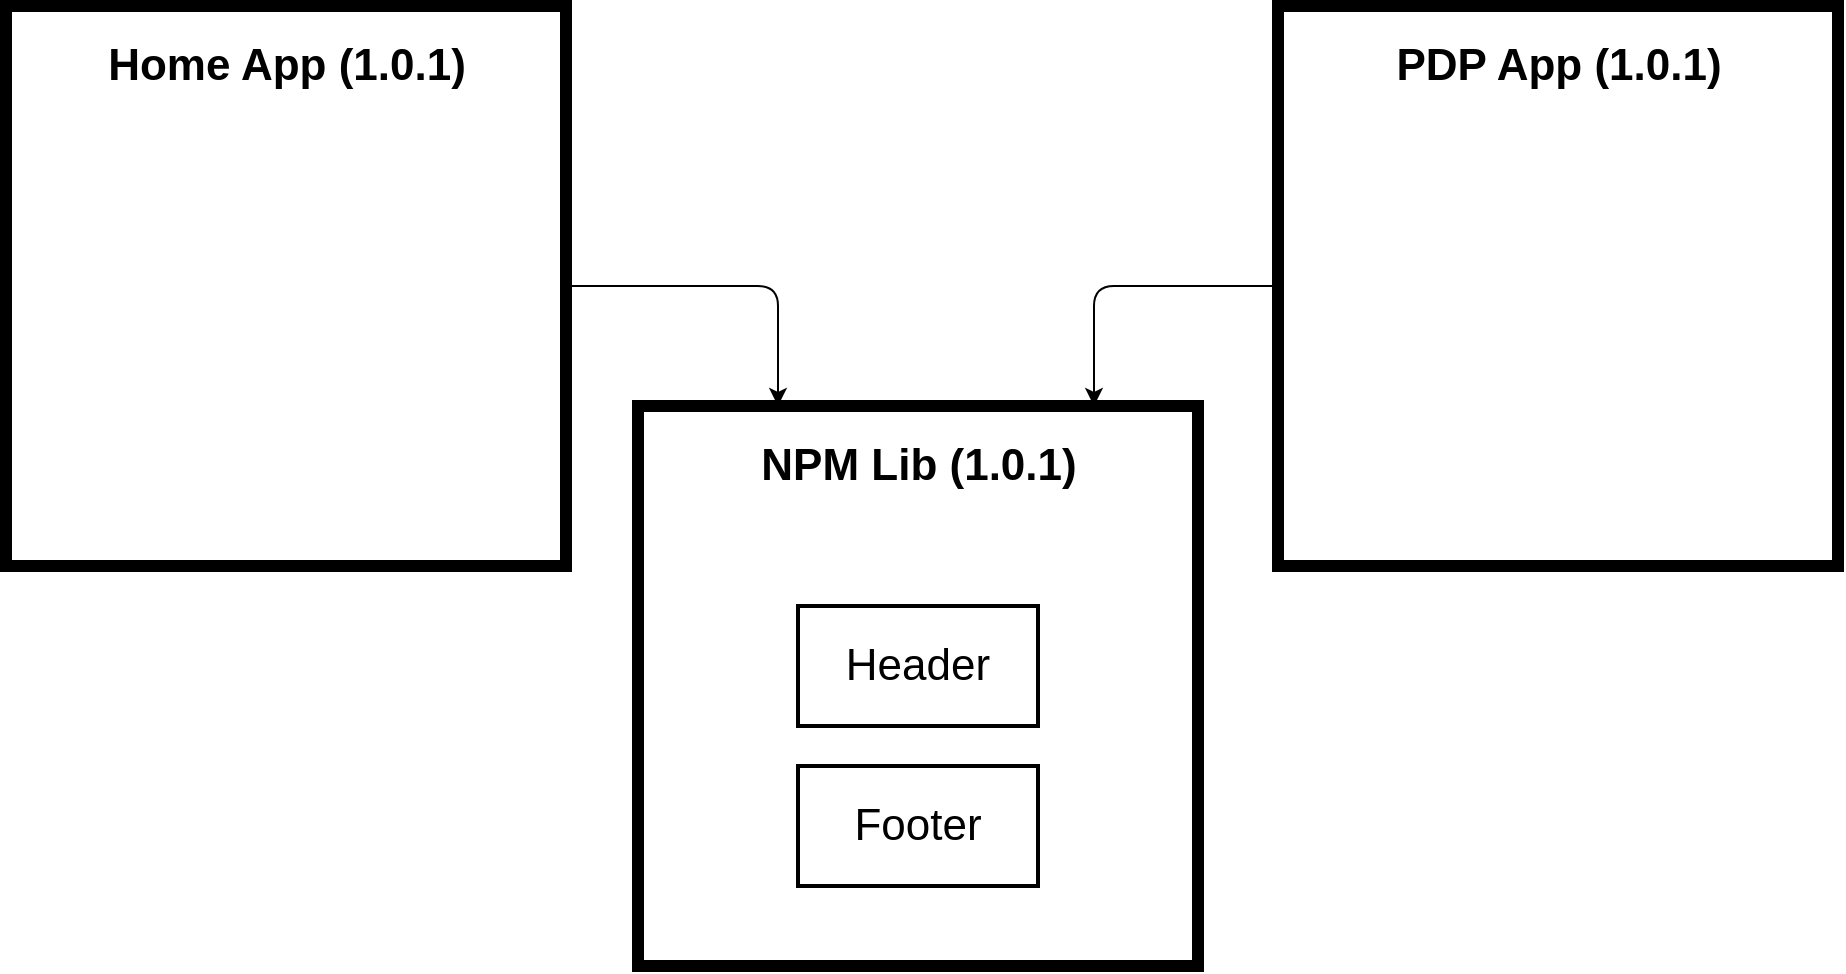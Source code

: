 <mxfile>
    <diagram id="-pK8hm1uPd8-kFKJajVu" name="NPM">
        <mxGraphModel dx="1587" dy="626" grid="1" gridSize="10" guides="1" tooltips="1" connect="1" arrows="1" fold="1" page="1" pageScale="1" pageWidth="1169" pageHeight="827" math="0" shadow="0">
            <root>
                <mxCell id="gHLA4-HhpNRfTvTvJzPq-0"/>
                <mxCell id="gHLA4-HhpNRfTvTvJzPq-1" parent="gHLA4-HhpNRfTvTvJzPq-0"/>
                <mxCell id="gHLA4-HhpNRfTvTvJzPq-12" style="edgeStyle=none;html=1;exitX=1;exitY=0.5;exitDx=0;exitDy=0;fontSize=22;entryX=0.25;entryY=0;entryDx=0;entryDy=0;" edge="1" parent="gHLA4-HhpNRfTvTvJzPq-1" source="gHLA4-HhpNRfTvTvJzPq-2" target="gHLA4-HhpNRfTvTvJzPq-8">
                    <mxGeometry relative="1" as="geometry">
                        <mxPoint x="513" y="170" as="targetPoint"/>
                        <Array as="points">
                            <mxPoint x="513" y="170"/>
                        </Array>
                    </mxGeometry>
                </mxCell>
                <mxCell id="gHLA4-HhpNRfTvTvJzPq-2" value="" style="whiteSpace=wrap;html=1;aspect=fixed;strokeWidth=6;" vertex="1" parent="gHLA4-HhpNRfTvTvJzPq-1">
                    <mxGeometry x="127" y="30" width="280" height="280" as="geometry"/>
                </mxCell>
                <mxCell id="gHLA4-HhpNRfTvTvJzPq-3" value="Home App (1.0.1)" style="text;html=1;align=center;verticalAlign=middle;resizable=0;points=[];autosize=1;strokeColor=none;fillColor=none;fontSize=22;fontStyle=1" vertex="1" parent="gHLA4-HhpNRfTvTvJzPq-1">
                    <mxGeometry x="172" y="45" width="190" height="30" as="geometry"/>
                </mxCell>
                <mxCell id="gHLA4-HhpNRfTvTvJzPq-6" value="" style="whiteSpace=wrap;html=1;aspect=fixed;strokeWidth=6;" vertex="1" parent="gHLA4-HhpNRfTvTvJzPq-1">
                    <mxGeometry x="763" y="30" width="280" height="280" as="geometry"/>
                </mxCell>
                <mxCell id="gHLA4-HhpNRfTvTvJzPq-7" value="PDP App (1.0.1)" style="text;html=1;align=center;verticalAlign=middle;resizable=0;points=[];autosize=1;strokeColor=none;fillColor=none;fontSize=22;fontStyle=1" vertex="1" parent="gHLA4-HhpNRfTvTvJzPq-1">
                    <mxGeometry x="813" y="45" width="180" height="30" as="geometry"/>
                </mxCell>
                <mxCell id="gHLA4-HhpNRfTvTvJzPq-8" value="" style="whiteSpace=wrap;html=1;aspect=fixed;strokeWidth=6;" vertex="1" parent="gHLA4-HhpNRfTvTvJzPq-1">
                    <mxGeometry x="443" y="230" width="280" height="280" as="geometry"/>
                </mxCell>
                <mxCell id="gHLA4-HhpNRfTvTvJzPq-9" value="NPM Lib (1.0.1)" style="text;html=1;align=center;verticalAlign=middle;resizable=0;points=[];autosize=1;strokeColor=none;fillColor=none;fontSize=22;fontStyle=1" vertex="1" parent="gHLA4-HhpNRfTvTvJzPq-1">
                    <mxGeometry x="498" y="245" width="170" height="30" as="geometry"/>
                </mxCell>
                <mxCell id="gHLA4-HhpNRfTvTvJzPq-4" value="Header" style="whiteSpace=wrap;html=1;fontSize=22;strokeWidth=2;" vertex="1" parent="gHLA4-HhpNRfTvTvJzPq-1">
                    <mxGeometry x="523" y="330" width="120" height="60" as="geometry"/>
                </mxCell>
                <mxCell id="gHLA4-HhpNRfTvTvJzPq-5" value="Footer" style="whiteSpace=wrap;html=1;fontSize=22;strokeWidth=2;" vertex="1" parent="gHLA4-HhpNRfTvTvJzPq-1">
                    <mxGeometry x="523" y="410" width="120" height="60" as="geometry"/>
                </mxCell>
                <mxCell id="gHLA4-HhpNRfTvTvJzPq-13" style="edgeStyle=none;html=1;exitX=0;exitY=0.5;exitDx=0;exitDy=0;fontSize=22;entryX=0.25;entryY=0;entryDx=0;entryDy=0;" edge="1" parent="gHLA4-HhpNRfTvTvJzPq-1" source="gHLA4-HhpNRfTvTvJzPq-6">
                    <mxGeometry relative="1" as="geometry">
                        <mxPoint x="671" y="230" as="targetPoint"/>
                        <mxPoint x="565" y="170" as="sourcePoint"/>
                        <Array as="points">
                            <mxPoint x="671" y="170"/>
                        </Array>
                    </mxGeometry>
                </mxCell>
            </root>
        </mxGraphModel>
    </diagram>
    <diagram id="HdUisQbJFjRgS4yvIemk" name="Asset Store">
        <mxGraphModel dx="1587" dy="626" grid="1" gridSize="10" guides="1" tooltips="1" connect="1" arrows="1" fold="1" page="1" pageScale="1" pageWidth="1169" pageHeight="827" math="0" shadow="0">
            <root>
                <mxCell id="Immcln2AJKf8-7bzU-rG-0"/>
                <mxCell id="Immcln2AJKf8-7bzU-rG-1" parent="Immcln2AJKf8-7bzU-rG-0"/>
                <mxCell id="poo09xbl9SAfCSs_-OvV-4" style="edgeStyle=none;html=1;exitX=0;exitY=0.5;exitDx=0;exitDy=0;entryX=1;entryY=0.5;entryDx=0;entryDy=0;fontSize=16;" edge="1" parent="Immcln2AJKf8-7bzU-rG-1" source="poo09xbl9SAfCSs_-OvV-0" target="9Mf1eGuBEf43UKB8TrAF-6">
                    <mxGeometry relative="1" as="geometry"/>
                </mxCell>
                <mxCell id="poo09xbl9SAfCSs_-OvV-0" value="" style="whiteSpace=wrap;html=1;aspect=fixed;strokeWidth=6;" vertex="1" parent="Immcln2AJKf8-7bzU-rG-1">
                    <mxGeometry x="915" y="451" width="230" height="230" as="geometry"/>
                </mxCell>
                <mxCell id="poo09xbl9SAfCSs_-OvV-3" style="edgeStyle=none;html=1;exitX=1;exitY=0.5;exitDx=0;exitDy=0;entryX=0;entryY=0.5;entryDx=0;entryDy=0;fontSize=16;" edge="1" parent="Immcln2AJKf8-7bzU-rG-1" source="qKufiwCzkOvJE7Gv4qZz-0" target="9Mf1eGuBEf43UKB8TrAF-6">
                    <mxGeometry relative="1" as="geometry"/>
                </mxCell>
                <mxCell id="qKufiwCzkOvJE7Gv4qZz-0" value="" style="whiteSpace=wrap;html=1;aspect=fixed;strokeWidth=6;" vertex="1" parent="Immcln2AJKf8-7bzU-rG-1">
                    <mxGeometry x="25" y="451" width="230" height="230" as="geometry"/>
                </mxCell>
                <mxCell id="qKufiwCzkOvJE7Gv4qZz-1" value="Home App (1.0.0)" style="text;html=1;align=center;verticalAlign=middle;resizable=0;points=[];autosize=1;strokeColor=none;fillColor=none;fontSize=22;fontStyle=1" vertex="1" parent="Immcln2AJKf8-7bzU-rG-1">
                    <mxGeometry x="45" y="466" width="190" height="30" as="geometry"/>
                </mxCell>
                <mxCell id="qKufiwCzkOvJE7Gv4qZz-5" value="PDP App (1.0.0)" style="text;html=1;align=center;verticalAlign=middle;resizable=0;points=[];autosize=1;strokeColor=none;fillColor=none;fontSize=22;fontStyle=1" vertex="1" parent="Immcln2AJKf8-7bzU-rG-1">
                    <mxGeometry x="940" y="466" width="180" height="30" as="geometry"/>
                </mxCell>
                <mxCell id="poo09xbl9SAfCSs_-OvV-1" style="edgeStyle=none;html=1;exitX=0.5;exitY=1;exitDx=0;exitDy=0;entryX=0.5;entryY=0;entryDx=0;entryDy=0;fontSize=16;" edge="1" parent="Immcln2AJKf8-7bzU-rG-1" source="9Mf1eGuBEf43UKB8TrAF-0" target="9Mf1eGuBEf43UKB8TrAF-4">
                    <mxGeometry relative="1" as="geometry"/>
                </mxCell>
                <mxCell id="9Mf1eGuBEf43UKB8TrAF-0" value="" style="whiteSpace=wrap;html=1;aspect=fixed;strokeWidth=6;" vertex="1" parent="Immcln2AJKf8-7bzU-rG-1">
                    <mxGeometry x="450" y="50" width="280" height="280" as="geometry"/>
                </mxCell>
                <mxCell id="9Mf1eGuBEf43UKB8TrAF-1" value="Header/Footer Project" style="text;html=1;align=center;verticalAlign=middle;resizable=0;points=[];autosize=1;strokeColor=none;fillColor=none;fontSize=22;fontStyle=1" vertex="1" parent="Immcln2AJKf8-7bzU-rG-1">
                    <mxGeometry x="465" y="65" width="250" height="30" as="geometry"/>
                </mxCell>
                <mxCell id="9Mf1eGuBEf43UKB8TrAF-2" value="Header" style="whiteSpace=wrap;html=1;fontSize=22;strokeWidth=2;" vertex="1" parent="Immcln2AJKf8-7bzU-rG-1">
                    <mxGeometry x="530" y="130" width="120" height="60" as="geometry"/>
                </mxCell>
                <mxCell id="9Mf1eGuBEf43UKB8TrAF-3" value="Footer" style="whiteSpace=wrap;html=1;fontSize=22;strokeWidth=2;" vertex="1" parent="Immcln2AJKf8-7bzU-rG-1">
                    <mxGeometry x="530" y="210" width="120" height="60" as="geometry"/>
                </mxCell>
                <mxCell id="9Mf1eGuBEf43UKB8TrAF-6" value="Shim Library" style="whiteSpace=wrap;html=1;fontSize=16;strokeWidth=2;" vertex="1" parent="Immcln2AJKf8-7bzU-rG-1">
                    <mxGeometry x="530" y="536" width="120" height="60" as="geometry"/>
                </mxCell>
                <mxCell id="poo09xbl9SAfCSs_-OvV-2" style="edgeStyle=none;html=1;exitX=0.5;exitY=1;exitDx=0;exitDy=0;entryX=0.5;entryY=0;entryDx=0;entryDy=0;fontSize=16;" edge="1" parent="Immcln2AJKf8-7bzU-rG-1" source="9Mf1eGuBEf43UKB8TrAF-4" target="9Mf1eGuBEf43UKB8TrAF-6">
                    <mxGeometry relative="1" as="geometry"/>
                </mxCell>
                <mxCell id="9Mf1eGuBEf43UKB8TrAF-4" value="S3 Artifacts" style="whiteSpace=wrap;html=1;fontSize=16;strokeWidth=2;" vertex="1" parent="Immcln2AJKf8-7bzU-rG-1">
                    <mxGeometry x="530" y="384" width="120" height="60" as="geometry"/>
                </mxCell>
            </root>
        </mxGraphModel>
    </diagram>
    <diagram id="eSb39UwufhBD5Z3PH_GG" name="Module Federation">
        <mxGraphModel dx="1189" dy="626" grid="1" gridSize="10" guides="1" tooltips="1" connect="1" arrows="1" fold="1" page="1" pageScale="1" pageWidth="1169" pageHeight="827" math="0" shadow="0">
            <root>
                <mxCell id="F3vcP2-HKknVUa9r0K8h-0"/>
                <mxCell id="F3vcP2-HKknVUa9r0K8h-1" parent="F3vcP2-HKknVUa9r0K8h-0"/>
                <mxCell id="eSdMczRFLyL8TutgLGiK-0" value="" style="whiteSpace=wrap;html=1;aspect=fixed;strokeWidth=6;" vertex="1" parent="F3vcP2-HKknVUa9r0K8h-1">
                    <mxGeometry x="285" y="299" width="230" height="230" as="geometry"/>
                </mxCell>
                <mxCell id="eSdMczRFLyL8TutgLGiK-1" value="Home App (1.0.1)" style="text;html=1;align=center;verticalAlign=middle;resizable=0;points=[];autosize=1;strokeColor=none;fillColor=none;fontSize=22;fontStyle=1" vertex="1" parent="F3vcP2-HKknVUa9r0K8h-1">
                    <mxGeometry x="305" y="314" width="190" height="30" as="geometry"/>
                </mxCell>
                <mxCell id="DjnA-xTSEq67Bo8-o4Rq-2" style="edgeStyle=none;html=1;exitX=0.001;exitY=0.401;exitDx=0;exitDy=0;entryX=1;entryY=0.5;entryDx=0;entryDy=0;fontSize=16;exitPerimeter=0;" edge="1" parent="F3vcP2-HKknVUa9r0K8h-1" source="fYiiew6AOrKpAdJV91UR-0" target="DjnA-xTSEq67Bo8-o4Rq-0">
                    <mxGeometry relative="1" as="geometry">
                        <Array as="points"/>
                    </mxGeometry>
                </mxCell>
                <mxCell id="DjnA-xTSEq67Bo8-o4Rq-3" style="edgeStyle=none;html=1;exitX=0;exitY=0.75;exitDx=0;exitDy=0;entryX=1;entryY=0.5;entryDx=0;entryDy=0;fontSize=16;" edge="1" parent="F3vcP2-HKknVUa9r0K8h-1" source="fYiiew6AOrKpAdJV91UR-0" target="DjnA-xTSEq67Bo8-o4Rq-1">
                    <mxGeometry relative="1" as="geometry">
                        <Array as="points"/>
                    </mxGeometry>
                </mxCell>
                <mxCell id="fYiiew6AOrKpAdJV91UR-0" value="" style="whiteSpace=wrap;html=1;aspect=fixed;strokeWidth=6;" vertex="1" parent="F3vcP2-HKknVUa9r0K8h-1">
                    <mxGeometry x="655" y="299" width="230" height="230" as="geometry"/>
                </mxCell>
                <mxCell id="fYiiew6AOrKpAdJV91UR-1" value="PDP App (1.0.0)" style="text;html=1;align=center;verticalAlign=middle;resizable=0;points=[];autosize=1;strokeColor=none;fillColor=none;fontSize=22;fontStyle=1" vertex="1" parent="F3vcP2-HKknVUa9r0K8h-1">
                    <mxGeometry x="680" y="314" width="180" height="30" as="geometry"/>
                </mxCell>
                <mxCell id="DjnA-xTSEq67Bo8-o4Rq-0" value="Header" style="whiteSpace=wrap;html=1;fontSize=22;strokeWidth=2;" vertex="1" parent="F3vcP2-HKknVUa9r0K8h-1">
                    <mxGeometry x="340" y="361" width="120" height="60" as="geometry"/>
                </mxCell>
                <mxCell id="DjnA-xTSEq67Bo8-o4Rq-1" value="Footer" style="whiteSpace=wrap;html=1;fontSize=22;strokeWidth=2;" vertex="1" parent="F3vcP2-HKknVUa9r0K8h-1">
                    <mxGeometry x="340" y="442" width="120" height="60" as="geometry"/>
                </mxCell>
            </root>
        </mxGraphModel>
    </diagram>
    <diagram id="Ltqvrj49nBmJRTx6WU8K" name="Template">
        <mxGraphModel dx="1189" dy="626" grid="1" gridSize="10" guides="1" tooltips="1" connect="1" arrows="1" fold="1" page="1" pageScale="1" pageWidth="1169" pageHeight="827" math="0" shadow="0">
            <root>
                <mxCell id="0"/>
                <mxCell id="1" parent="0"/>
                <mxCell id="33" value="" style="whiteSpace=wrap;html=1;aspect=fixed;strokeWidth=6;" vertex="1" parent="1">
                    <mxGeometry x="280" y="20" width="280" height="280" as="geometry"/>
                </mxCell>
                <mxCell id="34" value="Home App (1.0.0)" style="text;html=1;align=center;verticalAlign=middle;resizable=0;points=[];autosize=1;strokeColor=none;fillColor=none;fontSize=22;fontStyle=1" vertex="1" parent="1">
                    <mxGeometry x="325" y="35" width="190" height="30" as="geometry"/>
                </mxCell>
                <mxCell id="35" value="Header" style="whiteSpace=wrap;html=1;fontSize=22;strokeWidth=2;" vertex="1" parent="1">
                    <mxGeometry x="360" y="100" width="120" height="60" as="geometry"/>
                </mxCell>
                <mxCell id="36" value="Footer" style="whiteSpace=wrap;html=1;fontSize=22;strokeWidth=2;" vertex="1" parent="1">
                    <mxGeometry x="360" y="180" width="120" height="60" as="geometry"/>
                </mxCell>
                <mxCell id="37" value="" style="whiteSpace=wrap;html=1;aspect=fixed;strokeWidth=6;" vertex="1" parent="1">
                    <mxGeometry x="610" y="20" width="280" height="280" as="geometry"/>
                </mxCell>
                <mxCell id="38" value="PDP App (1.0.0)" style="text;html=1;align=center;verticalAlign=middle;resizable=0;points=[];autosize=1;strokeColor=none;fillColor=none;fontSize=22;fontStyle=1" vertex="1" parent="1">
                    <mxGeometry x="660" y="35" width="180" height="30" as="geometry"/>
                </mxCell>
            </root>
        </mxGraphModel>
    </diagram>
</mxfile>